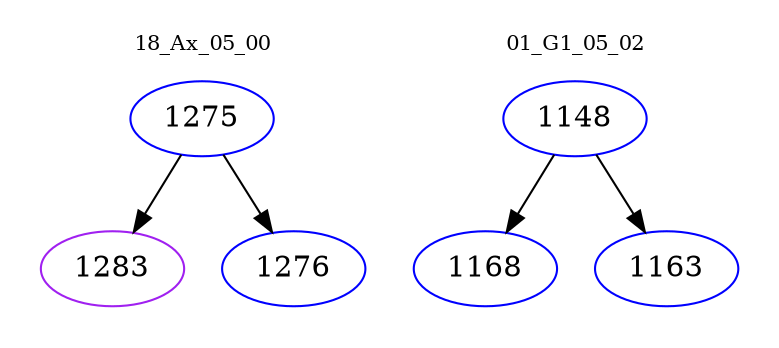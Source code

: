 digraph{
subgraph cluster_0 {
color = white
label = "18_Ax_05_00";
fontsize=10;
T0_1275 [label="1275", color="blue"]
T0_1275 -> T0_1283 [color="black"]
T0_1283 [label="1283", color="purple"]
T0_1275 -> T0_1276 [color="black"]
T0_1276 [label="1276", color="blue"]
}
subgraph cluster_1 {
color = white
label = "01_G1_05_02";
fontsize=10;
T1_1148 [label="1148", color="blue"]
T1_1148 -> T1_1168 [color="black"]
T1_1168 [label="1168", color="blue"]
T1_1148 -> T1_1163 [color="black"]
T1_1163 [label="1163", color="blue"]
}
}
